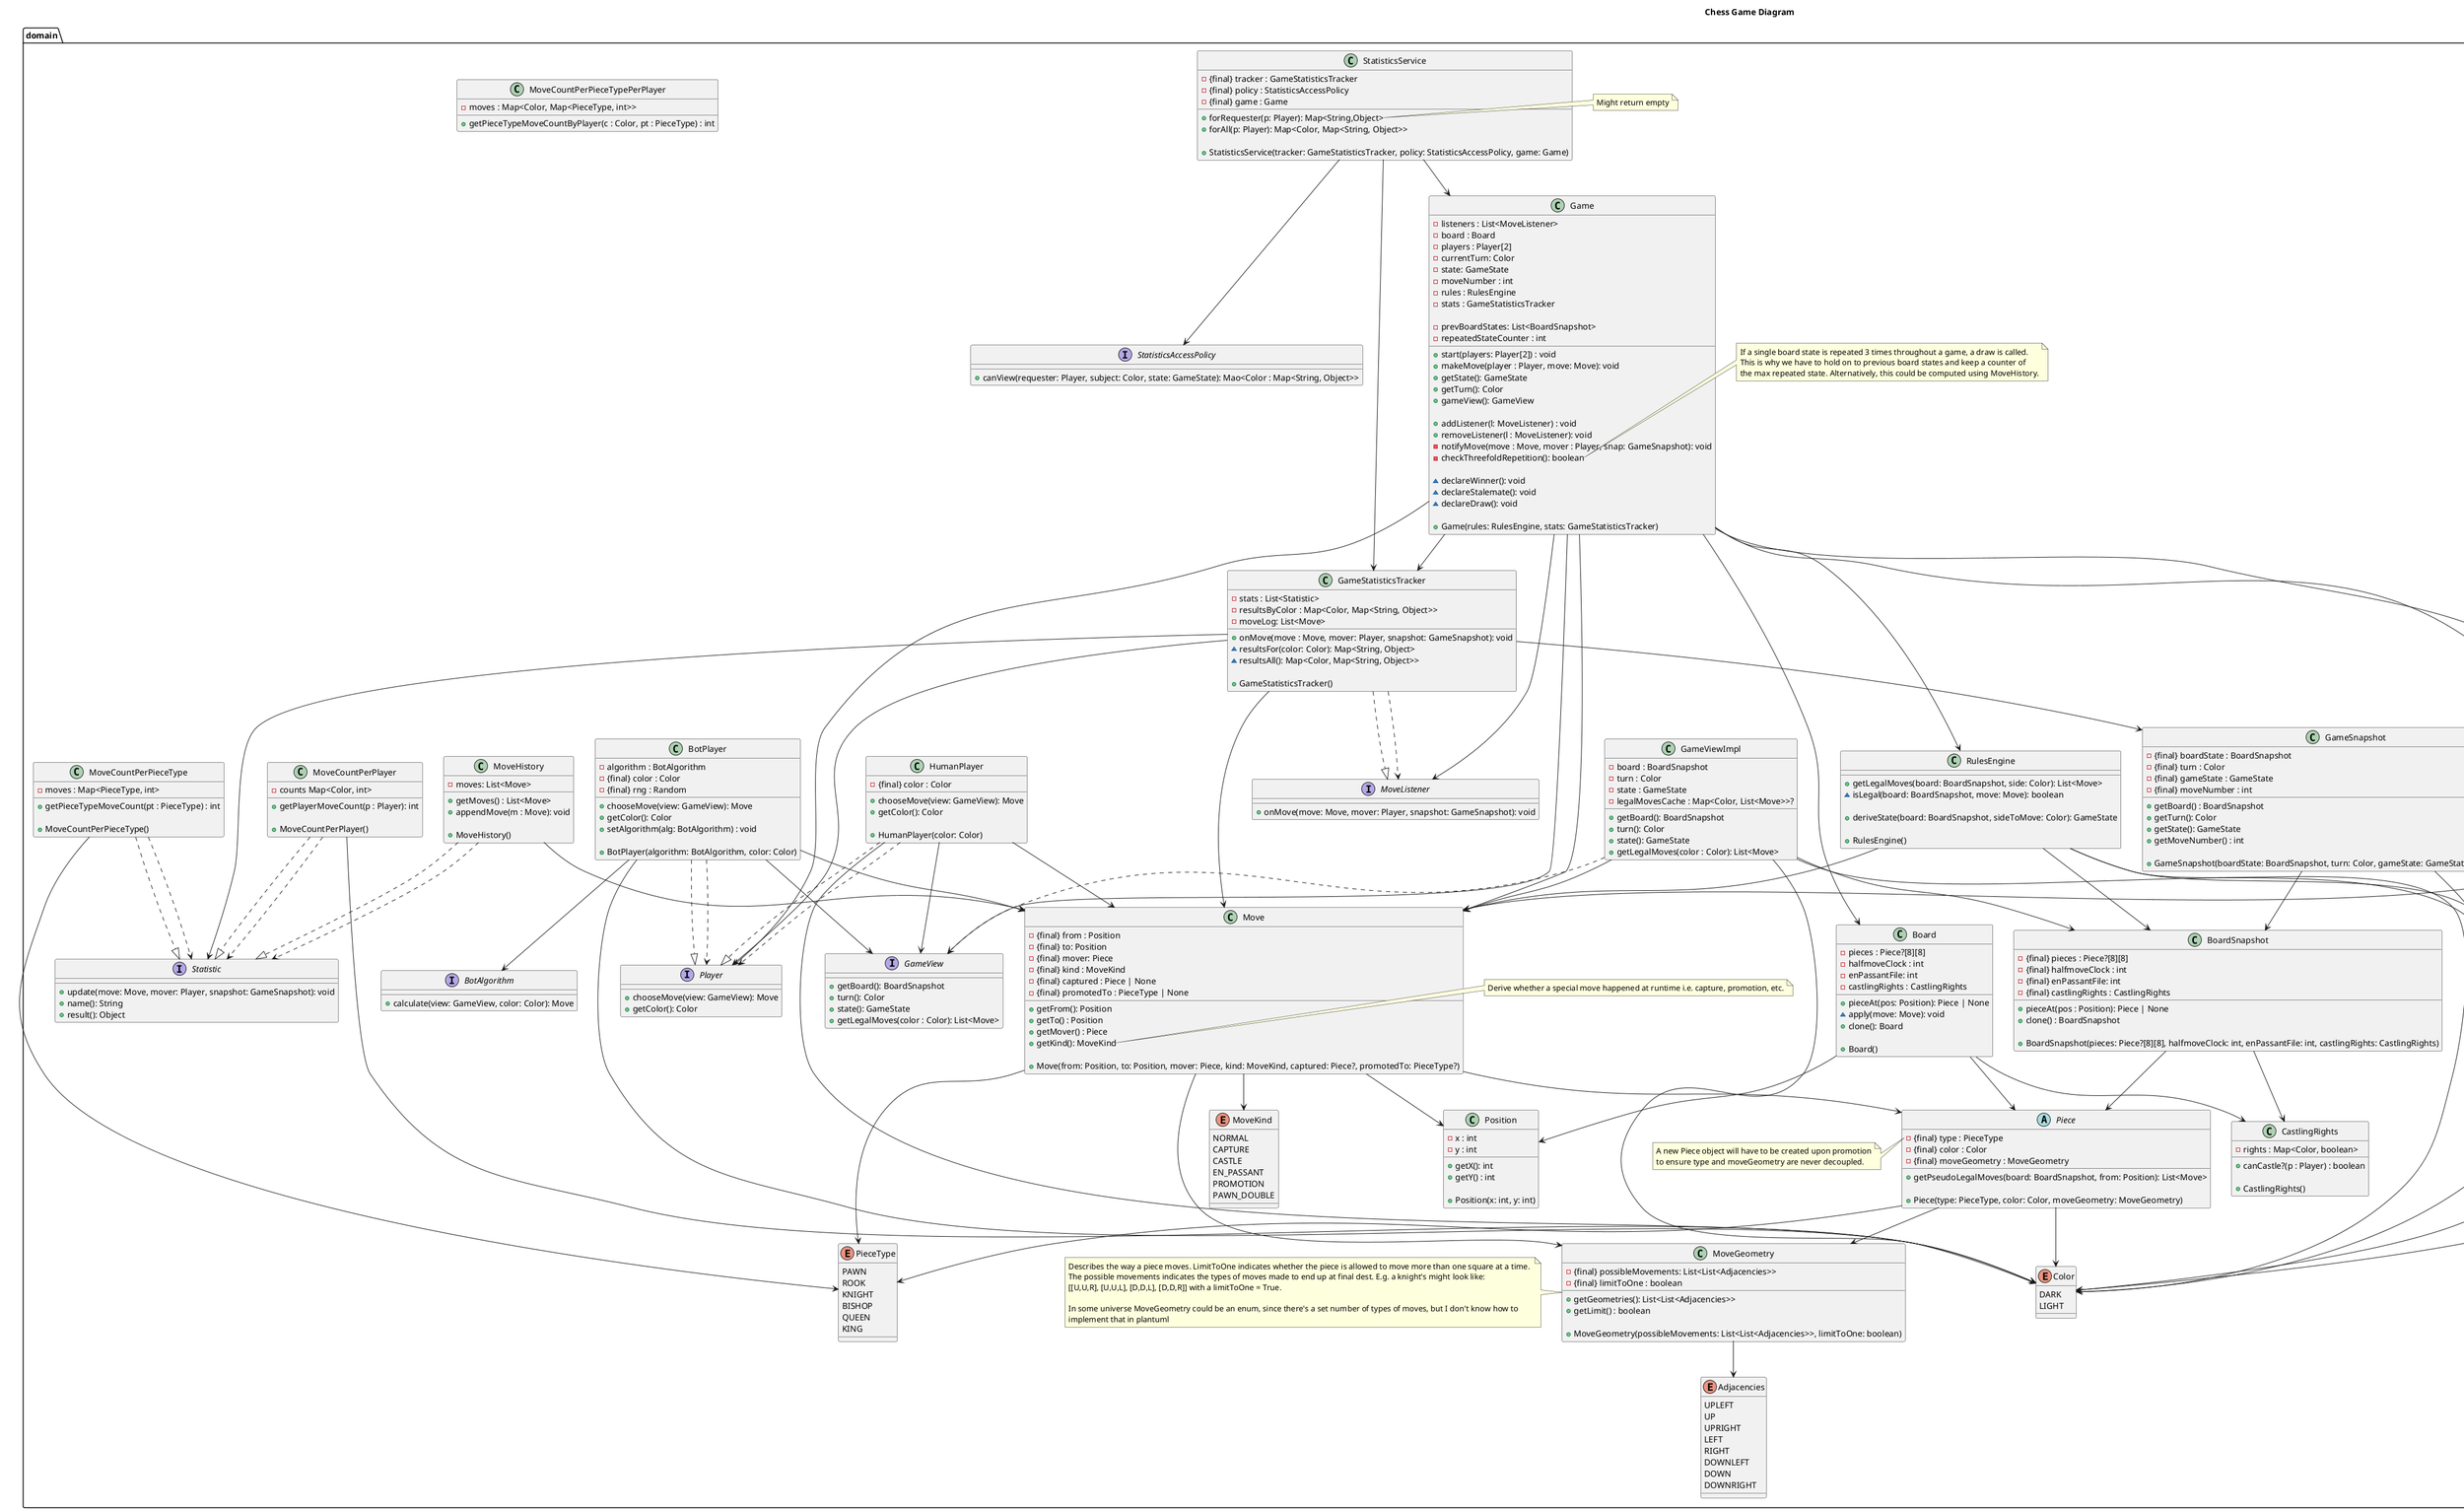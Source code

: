 @startuml

title Chess Game Diagram

package domain {

    class Game {
        ' game logic
        -listeners : List<MoveListener>
        -board : Board
        -players : Player[2]
        -currentTurn: Color
        -state: GameState
        -moveNumber : int
        -rules : RulesEngine
        -stats : GameStatisticsTracker

        -prevBoardStates: List<BoardSnapshot>
        -repeatedStateCounter : int
        


        +start(players: Player[2]) : void
        +makeMove(player : Player, move: Move): void
        +getState(): GameState
        +getTurn(): Color
        +gameView(): GameView

        +addListener(l: MoveListener) : void
        +removeListener(l : MoveListener): void
        -notifyMove(move : Move, mover : Player, snap: GameSnapshot): void
        -checkThreefoldRepetition(): boolean

        ~declareWinner(): void
        ~declareStalemate(): void
        ~declareDraw(): void

        +Game(rules: RulesEngine, stats: GameStatisticsTracker)
    }

note right of Game::checkThreefoldRepetition
    If a single board state is repeated 3 times throughout a game, a draw is called.
    This is why we have to hold on to previous board states and keep a counter of 
    the max repeated state. Alternatively, this could be computed using MoveHistory.
end note

    class CastlingRights {
        -rights : Map<Color, boolean>

                +canCastle?(p : Player) : boolean

        +CastlingRights()
    }

    class Board {
        ' -grid : Position[8][8]
        -pieces : Piece?[8][8]
        -halfmoveClock : int
        -enPassantFile: int
        -castlingRights : CastlingRights



        +pieceAt(pos: Position): Piece | None
        ' let's assume validating moves happens somewhere else for now
        ~apply(move: Move): void
        +clone(): Board

        +Board()
    }

    class BoardSnapshot {
        -{final} pieces : Piece?[8][8]
        -{final} halfmoveClock : int
        -{final} enPassantFile: int
        -{final} castlingRights : CastlingRights


        +pieceAt(pos : Position): Piece | None
        +clone() : BoardSnapshot

        +BoardSnapshot(pieces: Piece?[8][8], halfmoveClock: int, enPassantFile: int, castlingRights: CastlingRights)
    }

    ' BoardSnapshot --* Board

    class Position {
        ' (rank, file) - (x, y)
        -x : int
        -y : int

        +getX(): int
        +getY() : int

        +Position(x: int, y: int)
    }

    ' maybe skippable? might just end up fully wrapping square
    ' class Square {

    ' }

    enum MoveKind {
        NORMAL 
        CAPTURE 
        CASTLE 
        EN_PASSANT
        PROMOTION
        PAWN_DOUBLE
    }

    class Move {
        ' immutable description of an attempted / validated move
        -{final} from : Position
        -{final} to: Position
        -{final} mover: Piece
        -{final} kind : MoveKind
        -{final} captured : Piece | None
        -{final} promotedTo : PieceType | None

        +getFrom(): Position
        +getTo() : Position
        +getMover() : Piece
        +getKind(): MoveKind

        +Move(from: Position, to: Position, mover: Piece, kind: MoveKind, captured: Piece?, promotedTo: PieceType?)
    }

note right of Move::getKind #lightyellow
    Derive whether a special move happened at runtime i.e. capture, promotion, etc.
end note

    class GameSnapshot {
        -{final} boardState : BoardSnapshot
        -{final} turn : Color
        -{final} gameState : GameState
        -{final} moveNumber : int


        +getBoard() : BoardSnapshot
        +getTurn(): Color
        +getState(): GameState
        +getMoveNumber() : int

        +GameSnapshot(boardState: BoardSnapshot, turn: Color, gameState: GameState, moveNumber: int)
    }

    enum PieceType {
        PAWN
        ROOK
        KNIGHT
        BISHOP
        QUEEN
        KING
    }

    enum Adjacencies {
        UPLEFT
        UP
        UPRIGHT
        LEFT
        RIGHT 
        DOWNLEFT 
        DOWN 
        DOWNRIGHT
    }

    class MoveGeometry {
        -{final} possibleMovements: List<List<Adjacencies>>
        -{final} limitToOne : boolean

        +getGeometries(): List<List<Adjacencies>>
        +getLimit() : boolean

        +MoveGeometry(possibleMovements: List<List<Adjacencies>>, limitToOne: boolean)
    }

note left of MoveGeometry
    Describes the way a piece moves. LimitToOne indicates whether the piece is allowed to move more than one square at a time. 
    The possible movements indicates the types of moves made to end up at final dest. E.g. a knight's might look like:
    [[U,U,R], [U,U,L], [D,D,L], [D,D,R]] with a limitToOne = True.

    In some universe MoveGeometry could be an enum, since there's a set number of types of moves, but I don't know how to
    implement that in plantuml
end note


    abstract class Piece {
        -{final} type : PieceType
        -{final} color : Color
        -{final} moveGeometry : MoveGeometry


        ' will be piece accurate -- only 'pseudo' cause king safety validation would happen in rules engine
        +getPseudoLegalMoves(board: BoardSnapshot, from: Position): List<Move>

        +Piece(type: PieceType, color: Color, moveGeometry: MoveGeometry)
    }

note left of Piece::type
    A new Piece object will have to be created upon promotion
    to ensure type and moveGeometry are never decoupled.
end note





    enum Color {
        DARK
        LIGHT
    }

    enum GameState {
        ' could add a 'before_start' state, but no real reason because the start setup is equivalent to an in-progress unless she wants other menu options
        IN_PROGRESS
        CHECK
        CHECKMATE
        STALEMATE
        DRAW
        
    }

    interface GameView {
        ' not a "view" view, but a representation -- i.e. would be called GameState, but that name actually fits the enum better
        ' basically a read-only rep of hte board with important data
        ' -board: BoardSnapshot
        ' -turn : Color
        ' -state: GameState


        +getBoard(): BoardSnapshot
        +turn(): Color
        +state(): GameState
        +getLegalMoves(color : Color): List<Move>
    }

    class GameViewImpl {
        -board : BoardSnapshot
        -turn : Color
        -state : GameState
        -legalMovesCache : Map<Color, List<Move>>?

        +getBoard(): BoardSnapshot
        +turn(): Color
        +state(): GameState
        +getLegalMoves(color : Color): List<Move>
    }


    class RulesEngine {
        


        +getLegalMoves(board: BoardSnapshot, side: Color): List<Move>
        ~isLegal(board: BoardSnapshot, move: Move): boolean

        +deriveState(board: BoardSnapshot, sideToMove: Color): GameState

        +RulesEngine()
    }

    ' PLAYERS ---------------------------------------------------

    interface Player {
        ' players are just behaviors

        +chooseMove(view: GameView): Move
        +getColor(): Color
    }

    class HumanPlayer {
        -{final} color : Color

        +chooseMove(view: GameView): Move
        +getColor(): Color
        
        +HumanPlayer(color: Color)
    }


    class BotPlayer {
        -algorithm : BotAlgorithm
        -{final} color : Color
        -{final} rng : Random

        +chooseMove(view: GameView): Move
        +getColor(): Color
        +setAlgorithm(alg: BotAlgorithm) : void
        
        +BotPlayer(algorithm: BotAlgorithm, color: Color)
    }

    interface BotAlgorithm {


        +calculate(view: GameView, color: Color): Move

    }

    HumanPlayer ..|> Player
    BotPlayer ..|> Player


    '-------------------------------------------------------------

    ' OBSERVERS --------------------------------------------------

    interface MoveListener {

        ' EITHER MAKE A GAME SNAPSHOT CLASS OR GET REAL
        +onMove(move: Move, mover: Player, snapshot: GameSnapshot): void

    }


    '-------------------------------------------------------------


    ' STATS ------------------------------------------------------

    class GameStatisticsTracker {
        ' holds onto the stats
        -stats : List<Statistic>
        -resultsByColor : Map<Color, Map<String, Object>>
        -moveLog: List<Move>

        +onMove(move : Move, mover: Player, snapshot: GameSnapshot): void
        ~resultsFor(color: Color): Map<String, Object>
        ~resultsAll(): Map<Color, Map<String, Object>>

        +GameStatisticsTracker()
    }

    interface Statistic {

        +update(move: Move, mover: Player, snapshot: GameSnapshot): void
        +name(): String
        +result(): Object

    }

    class MoveHistory {
        -moves: List<Move>

        +getMoves() : List<Move>
        +appendMove(m : Move): void

        +MoveHistory()
    }

    class MoveCountPerPlayer {
        -counts Map<Color, int>

        +getPlayerMoveCount(p : Player): int

        +MoveCountPerPlayer()
    }

    class MoveCountPerPieceType {

        -moves : Map<PieceType, int>

        +getPieceTypeMoveCount(pt : PieceType) : int

        +MoveCountPerPieceType()
    }

    class MoveCountPerPieceTypePerPlayer {

        -moves : Map<Color, Map<PieceType, int>>

        +getPieceTypeMoveCountByPlayer(c : Color, pt : PieceType) : int

    }

    MoveHistory ..|> Statistic
    MoveCountPerPieceType ..|> Statistic
    MoveCountPerPlayer ..|> Statistic
    GameStatisticsTracker ..|> MoveListener


    class StatisticsService {
        ' privacy-gated read api to pull from the tracker
        -{final} tracker : GameStatisticsTracker
        -{final} policy : StatisticsAccessPolicy
        -{final} game : Game

        ' might return empty
        +forRequester(p: Player): Map<String,Object>
        +forAll(p: Player): Map<Color, Map<String, Object>>

        +StatisticsService(tracker: GameStatisticsTracker, policy: StatisticsAccessPolicy, game: Game)
    }
note right of StatisticsService::forRequester
    Might return empty
end note

    interface StatisticsAccessPolicy {
        ' to decide when and which statistics can be read

        +canView(requester: Player, subject: Color, state: GameState): Mao<Color : Map<String, Object>>

    }


    '-------------------------------------------------------------

}


package datasource {

    class GameId {
        'uuid
        -{final} id : String 

        +getId() : String
        
        +GameId(id: String)
    }

    interface GameRepository {
        +save(gameId: GameId, snapshot: GameSnapshot): void
        +load(gameId: GameId): GameSnapshot | None

    }

    interface MoveLogRepository {
        +append(gameId: GameId, move: Move): void
        +readAll(gameId: GameId): List<Move>
    }

    interface StatisticsRepository {
        +save(gameId: GameId, stats : Map<Color : Map<String: Object>>): void
        +load(gameId: GameId) : Map<Color : Map<String : Object>> | None
    }

}


    Board --> CastlingRights
    Board --> Position
    Board --> Piece

    Move --> Position
    Move --> Piece
    Move --> MoveKind
    Move --> PieceType
    Move --> MoveGeometry

    MoveGeometry --> Adjacencies

    Piece --> PieceType
    Piece --> Color
    Piece --> MoveGeometry

    GameViewImpl ..> GameView
    GameViewImpl --> BoardSnapshot
    GameViewImpl --> GameState
    GameViewImpl --> Color
    GameViewImpl --> Move

    Game --> Board
    Game --> Player
    Game --> RulesEngine
    Game --> GameStatisticsTracker
    Game --> MoveListener
    Game --> GameView
    Game --> Move
    Game --> Color
    Game --> GameState

    GameStatisticsTracker ..> MoveListener
    GameStatisticsTracker --> Statistic
    GameStatisticsTracker --> Move
    GameStatisticsTracker --> Player
    GameStatisticsTracker --> GameSnapshot

    StatisticsService --> GameStatisticsTracker
    StatisticsService --> StatisticsAccessPolicy
    StatisticsService --> Game

    RulesEngine --> BoardSnapshot
    RulesEngine --> Move
    RulesEngine --> GameState
    RulesEngine --> Color

    BotPlayer ..> Player
    BotPlayer --> BotAlgorithm
    BotPlayer --> Color
    BotPlayer --> GameView
    BotPlayer --> Move

    HumanPlayer ..> Player
    HumanPlayer --> Color
    HumanPlayer --> GameView
    HumanPlayer --> Move

    GameSnapshot --> BoardSnapshot
    GameSnapshot --> Color
    GameSnapshot --> GameState

    BoardSnapshot --> Piece
    BoardSnapshot --> CastlingRights

    MoveHistory --> Move
    MoveCountPerPlayer --> Color
    MoveCountPerPieceType --> PieceType

    MoveHistory ..> Statistic
    MoveCountPerPlayer ..> Statistic
    MoveCountPerPieceType ..> Statistic
    

    datasource.GameRepository --> domain.GameSnapshot
    datasource.MoveLogRepository --> domain.Move
    datasource.StatisticsRepository --> domain.Color

@enduml
